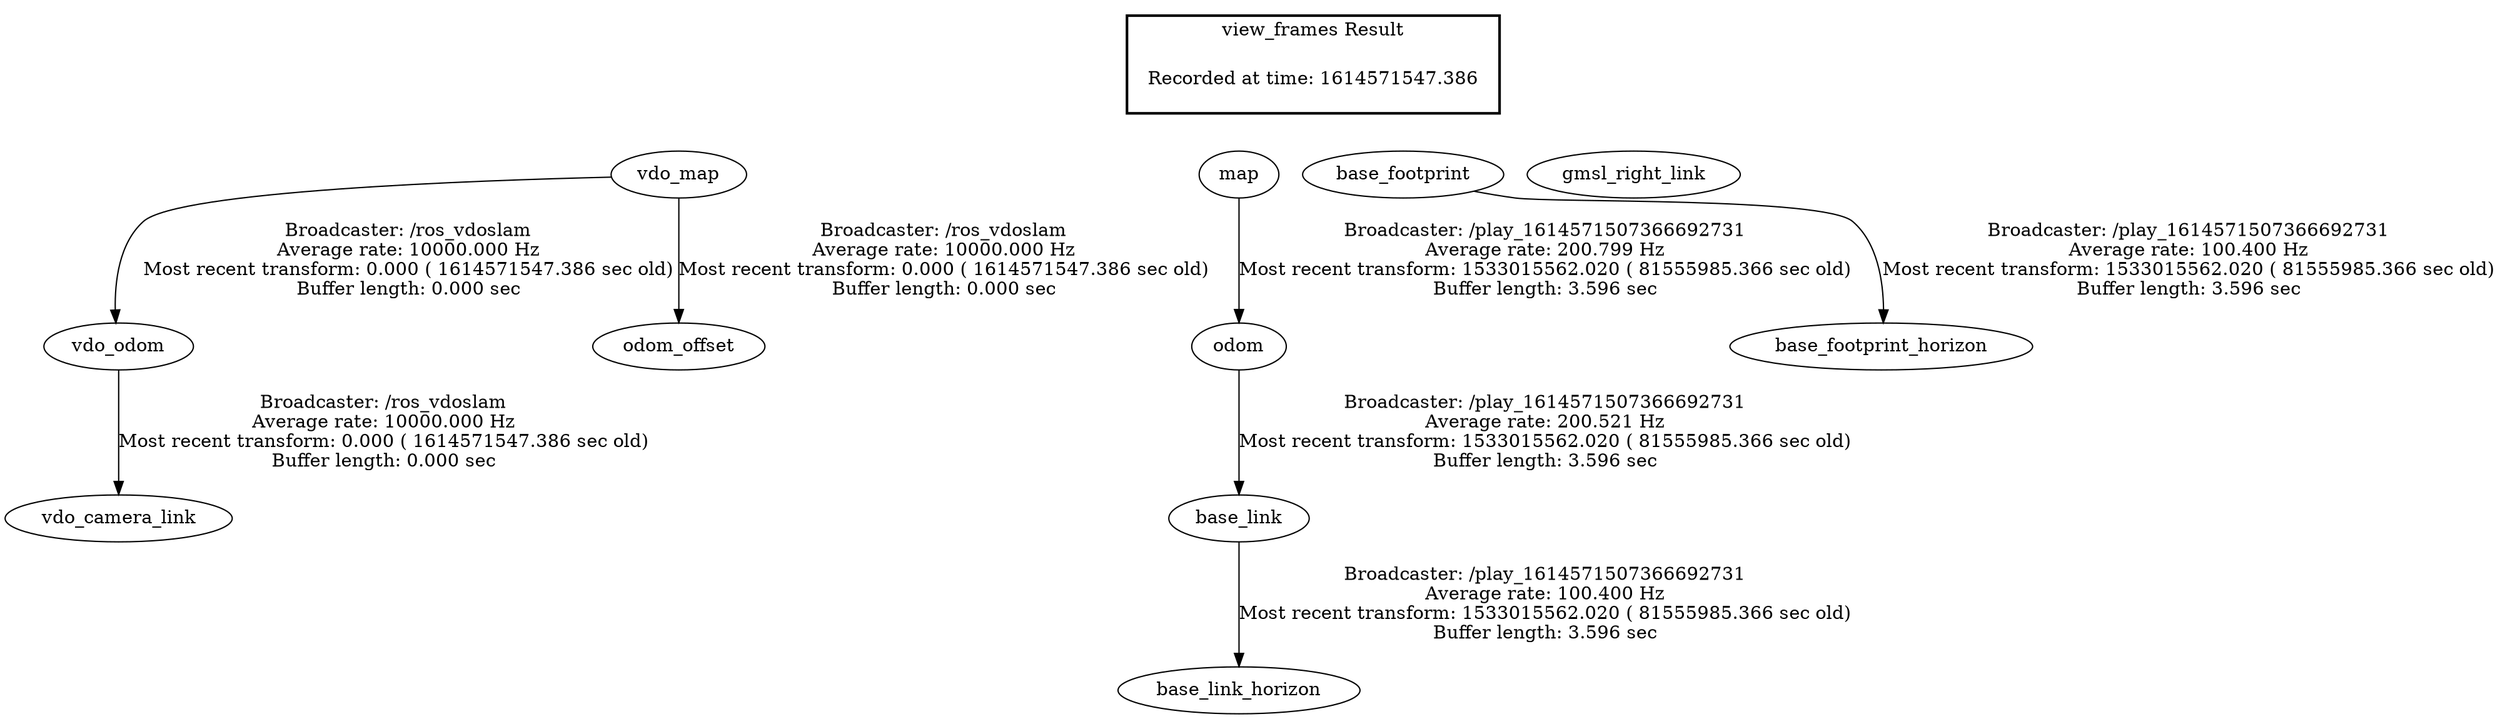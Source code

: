 digraph G {
"vdo_map" -> "vdo_odom"[label="Broadcaster: /ros_vdoslam\nAverage rate: 10000.000 Hz\nMost recent transform: 0.000 ( 1614571547.386 sec old)\nBuffer length: 0.000 sec\n"];
"vdo_map" -> "odom_offset"[label="Broadcaster: /ros_vdoslam\nAverage rate: 10000.000 Hz\nMost recent transform: 0.000 ( 1614571547.386 sec old)\nBuffer length: 0.000 sec\n"];
"vdo_odom" -> "vdo_camera_link"[label="Broadcaster: /ros_vdoslam\nAverage rate: 10000.000 Hz\nMost recent transform: 0.000 ( 1614571547.386 sec old)\nBuffer length: 0.000 sec\n"];
"odom" -> "base_link"[label="Broadcaster: /play_1614571507366692731\nAverage rate: 200.521 Hz\nMost recent transform: 1533015562.020 ( 81555985.366 sec old)\nBuffer length: 3.596 sec\n"];
"map" -> "odom"[label="Broadcaster: /play_1614571507366692731\nAverage rate: 200.799 Hz\nMost recent transform: 1533015562.020 ( 81555985.366 sec old)\nBuffer length: 3.596 sec\n"];
"base_link" -> "base_link_horizon"[label="Broadcaster: /play_1614571507366692731\nAverage rate: 100.400 Hz\nMost recent transform: 1533015562.020 ( 81555985.366 sec old)\nBuffer length: 3.596 sec\n"];
"base_footprint" -> "base_footprint_horizon"[label="Broadcaster: /play_1614571507366692731\nAverage rate: 100.400 Hz\nMost recent transform: 1533015562.020 ( 81555985.366 sec old)\nBuffer length: 3.596 sec\n"];
edge [style=invis];
 subgraph cluster_legend { style=bold; color=black; label ="view_frames Result";
"Recorded at time: 1614571547.386"[ shape=plaintext ] ;
 }->"vdo_map";
edge [style=invis];
 subgraph cluster_legend { style=bold; color=black; label ="view_frames Result";
"Recorded at time: 1614571547.386"[ shape=plaintext ] ;
 }->"gmsl_right_link";
edge [style=invis];
 subgraph cluster_legend { style=bold; color=black; label ="view_frames Result";
"Recorded at time: 1614571547.386"[ shape=plaintext ] ;
 }->"map";
edge [style=invis];
 subgraph cluster_legend { style=bold; color=black; label ="view_frames Result";
"Recorded at time: 1614571547.386"[ shape=plaintext ] ;
 }->"base_footprint";
}